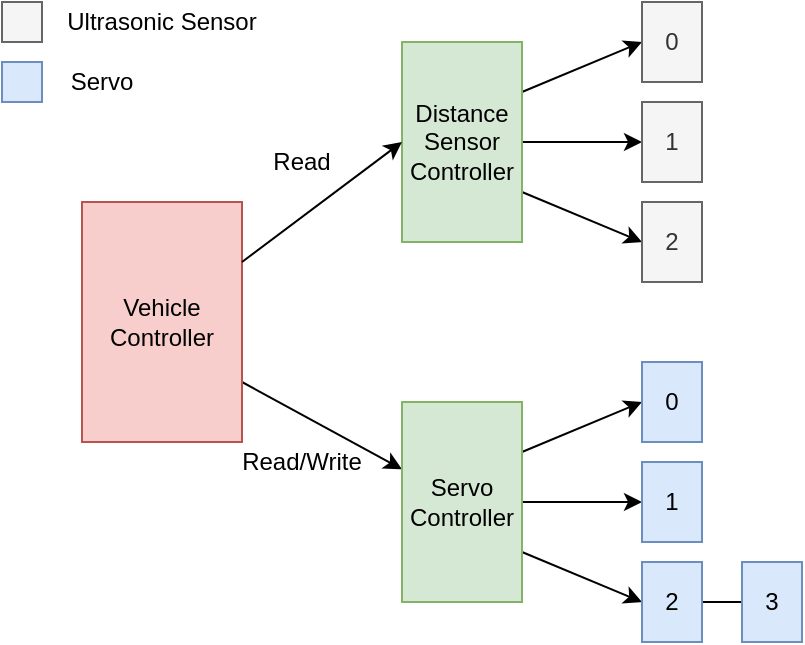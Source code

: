 <mxfile version="13.7.3" type="device"><diagram id="T717Z80kZeOo5f7YjJkX" name="Page-1"><mxGraphModel dx="1337" dy="758" grid="1" gridSize="10" guides="1" tooltips="1" connect="1" arrows="1" fold="1" page="1" pageScale="1" pageWidth="850" pageHeight="1100" math="0" shadow="0"><root><mxCell id="0"/><mxCell id="1" parent="0"/><mxCell id="NqQJTh4OSoMAo-vwz0fZ-14" style="rounded=0;orthogonalLoop=1;jettySize=auto;html=1;exitX=1;exitY=0.75;exitDx=0;exitDy=0;" edge="1" parent="1" source="NqQJTh4OSoMAo-vwz0fZ-2" target="NqQJTh4OSoMAo-vwz0fZ-6"><mxGeometry relative="1" as="geometry"/></mxCell><mxCell id="NqQJTh4OSoMAo-vwz0fZ-2" value="Vehicle Controller" style="rounded=0;whiteSpace=wrap;html=1;fillColor=#f8cecc;strokeColor=#b85450;" vertex="1" parent="1"><mxGeometry x="200" y="240" width="80" height="120" as="geometry"/></mxCell><mxCell id="NqQJTh4OSoMAo-vwz0fZ-10" style="rounded=0;orthogonalLoop=1;jettySize=auto;html=1;exitX=1;exitY=0.25;exitDx=0;exitDy=0;entryX=0;entryY=0.5;entryDx=0;entryDy=0;" edge="1" parent="1" source="NqQJTh4OSoMAo-vwz0fZ-5" target="NqQJTh4OSoMAo-vwz0fZ-7"><mxGeometry relative="1" as="geometry"/></mxCell><mxCell id="NqQJTh4OSoMAo-vwz0fZ-11" style="edgeStyle=orthogonalEdgeStyle;rounded=0;orthogonalLoop=1;jettySize=auto;html=1;exitX=1;exitY=0.5;exitDx=0;exitDy=0;entryX=0;entryY=0.5;entryDx=0;entryDy=0;" edge="1" parent="1" source="NqQJTh4OSoMAo-vwz0fZ-5" target="NqQJTh4OSoMAo-vwz0fZ-8"><mxGeometry relative="1" as="geometry"/></mxCell><mxCell id="NqQJTh4OSoMAo-vwz0fZ-12" style="rounded=0;orthogonalLoop=1;jettySize=auto;html=1;exitX=1;exitY=0.75;exitDx=0;exitDy=0;entryX=0;entryY=0.5;entryDx=0;entryDy=0;" edge="1" parent="1" source="NqQJTh4OSoMAo-vwz0fZ-5" target="NqQJTh4OSoMAo-vwz0fZ-9"><mxGeometry relative="1" as="geometry"/></mxCell><mxCell id="NqQJTh4OSoMAo-vwz0fZ-5" value="Distance Sensor Controller" style="rounded=0;whiteSpace=wrap;html=1;fillColor=#d5e8d4;strokeColor=#82b366;" vertex="1" parent="1"><mxGeometry x="360" y="160" width="60" height="100" as="geometry"/></mxCell><mxCell id="NqQJTh4OSoMAo-vwz0fZ-21" style="edgeStyle=none;rounded=0;orthogonalLoop=1;jettySize=auto;html=1;exitX=1;exitY=0.25;exitDx=0;exitDy=0;entryX=0;entryY=0.5;entryDx=0;entryDy=0;endArrow=classic;endFill=1;" edge="1" parent="1" source="NqQJTh4OSoMAo-vwz0fZ-6" target="NqQJTh4OSoMAo-vwz0fZ-16"><mxGeometry relative="1" as="geometry"/></mxCell><mxCell id="NqQJTh4OSoMAo-vwz0fZ-22" style="edgeStyle=none;rounded=0;orthogonalLoop=1;jettySize=auto;html=1;exitX=1;exitY=0.5;exitDx=0;exitDy=0;entryX=0;entryY=0.5;entryDx=0;entryDy=0;endArrow=classic;endFill=1;" edge="1" parent="1" source="NqQJTh4OSoMAo-vwz0fZ-6" target="NqQJTh4OSoMAo-vwz0fZ-18"><mxGeometry relative="1" as="geometry"/></mxCell><mxCell id="NqQJTh4OSoMAo-vwz0fZ-23" style="edgeStyle=none;rounded=0;orthogonalLoop=1;jettySize=auto;html=1;exitX=1;exitY=0.75;exitDx=0;exitDy=0;entryX=0;entryY=0.5;entryDx=0;entryDy=0;endArrow=classic;endFill=1;" edge="1" parent="1" source="NqQJTh4OSoMAo-vwz0fZ-6" target="NqQJTh4OSoMAo-vwz0fZ-17"><mxGeometry relative="1" as="geometry"/></mxCell><mxCell id="NqQJTh4OSoMAo-vwz0fZ-6" value="Servo Controller" style="rounded=0;whiteSpace=wrap;html=1;fillColor=#d5e8d4;strokeColor=#82b366;" vertex="1" parent="1"><mxGeometry x="360" y="340" width="60" height="100" as="geometry"/></mxCell><mxCell id="NqQJTh4OSoMAo-vwz0fZ-7" value="0" style="rounded=0;whiteSpace=wrap;html=1;fillColor=#f5f5f5;strokeColor=#666666;fontColor=#333333;" vertex="1" parent="1"><mxGeometry x="480" y="140" width="30" height="40" as="geometry"/></mxCell><mxCell id="NqQJTh4OSoMAo-vwz0fZ-8" value="1" style="rounded=0;whiteSpace=wrap;html=1;fillColor=#f5f5f5;strokeColor=#666666;fontColor=#333333;" vertex="1" parent="1"><mxGeometry x="480" y="190" width="30" height="40" as="geometry"/></mxCell><mxCell id="NqQJTh4OSoMAo-vwz0fZ-9" value="2" style="rounded=0;whiteSpace=wrap;html=1;fillColor=#f5f5f5;strokeColor=#666666;fontColor=#333333;" vertex="1" parent="1"><mxGeometry x="480" y="240" width="30" height="40" as="geometry"/></mxCell><mxCell id="NqQJTh4OSoMAo-vwz0fZ-15" value="" style="endArrow=classic;html=1;entryX=0;entryY=0.5;entryDx=0;entryDy=0;exitX=1;exitY=0.25;exitDx=0;exitDy=0;" edge="1" parent="1" source="NqQJTh4OSoMAo-vwz0fZ-2" target="NqQJTh4OSoMAo-vwz0fZ-5"><mxGeometry width="50" height="50" relative="1" as="geometry"><mxPoint x="240" y="290" as="sourcePoint"/><mxPoint x="350" y="250" as="targetPoint"/></mxGeometry></mxCell><mxCell id="NqQJTh4OSoMAo-vwz0fZ-16" value="0" style="rounded=0;whiteSpace=wrap;html=1;fillColor=#dae8fc;strokeColor=#6c8ebf;" vertex="1" parent="1"><mxGeometry x="480" y="320" width="30" height="40" as="geometry"/></mxCell><mxCell id="NqQJTh4OSoMAo-vwz0fZ-20" style="edgeStyle=none;rounded=0;orthogonalLoop=1;jettySize=auto;html=1;exitX=1;exitY=0.5;exitDx=0;exitDy=0;entryX=0;entryY=0.5;entryDx=0;entryDy=0;endArrow=none;endFill=0;" edge="1" parent="1" source="NqQJTh4OSoMAo-vwz0fZ-17" target="NqQJTh4OSoMAo-vwz0fZ-19"><mxGeometry relative="1" as="geometry"/></mxCell><mxCell id="NqQJTh4OSoMAo-vwz0fZ-17" value="2" style="rounded=0;whiteSpace=wrap;html=1;fillColor=#dae8fc;strokeColor=#6c8ebf;" vertex="1" parent="1"><mxGeometry x="480" y="420" width="30" height="40" as="geometry"/></mxCell><mxCell id="NqQJTh4OSoMAo-vwz0fZ-18" value="1" style="rounded=0;whiteSpace=wrap;html=1;fillColor=#dae8fc;strokeColor=#6c8ebf;" vertex="1" parent="1"><mxGeometry x="480" y="370" width="30" height="40" as="geometry"/></mxCell><mxCell id="NqQJTh4OSoMAo-vwz0fZ-19" value="3" style="rounded=0;whiteSpace=wrap;html=1;fillColor=#dae8fc;strokeColor=#6c8ebf;" vertex="1" parent="1"><mxGeometry x="530" y="420" width="30" height="40" as="geometry"/></mxCell><mxCell id="NqQJTh4OSoMAo-vwz0fZ-24" value="" style="rounded=0;whiteSpace=wrap;html=1;fillColor=#f5f5f5;strokeColor=#666666;fontColor=#333333;" vertex="1" parent="1"><mxGeometry x="160" y="140" width="20" height="20" as="geometry"/></mxCell><mxCell id="NqQJTh4OSoMAo-vwz0fZ-25" value="" style="rounded=0;whiteSpace=wrap;html=1;fillColor=#dae8fc;strokeColor=#6c8ebf;" vertex="1" parent="1"><mxGeometry x="160" y="170" width="20" height="20" as="geometry"/></mxCell><mxCell id="NqQJTh4OSoMAo-vwz0fZ-26" value="Ultrasonic Sensor" style="text;html=1;strokeColor=none;fillColor=none;align=center;verticalAlign=middle;whiteSpace=wrap;rounded=0;" vertex="1" parent="1"><mxGeometry x="190" y="140" width="100" height="20" as="geometry"/></mxCell><mxCell id="NqQJTh4OSoMAo-vwz0fZ-27" value="Servo" style="text;html=1;strokeColor=none;fillColor=none;align=center;verticalAlign=middle;whiteSpace=wrap;rounded=0;" vertex="1" parent="1"><mxGeometry x="190" y="170" width="40" height="20" as="geometry"/></mxCell><mxCell id="NqQJTh4OSoMAo-vwz0fZ-28" value="Read" style="text;html=1;strokeColor=none;fillColor=none;align=center;verticalAlign=middle;whiteSpace=wrap;rounded=0;" vertex="1" parent="1"><mxGeometry x="280" y="210" width="60" height="20" as="geometry"/></mxCell><mxCell id="NqQJTh4OSoMAo-vwz0fZ-29" value="Read/Write" style="text;html=1;strokeColor=none;fillColor=none;align=center;verticalAlign=middle;whiteSpace=wrap;rounded=0;" vertex="1" parent="1"><mxGeometry x="280" y="360" width="60" height="20" as="geometry"/></mxCell></root></mxGraphModel></diagram></mxfile>